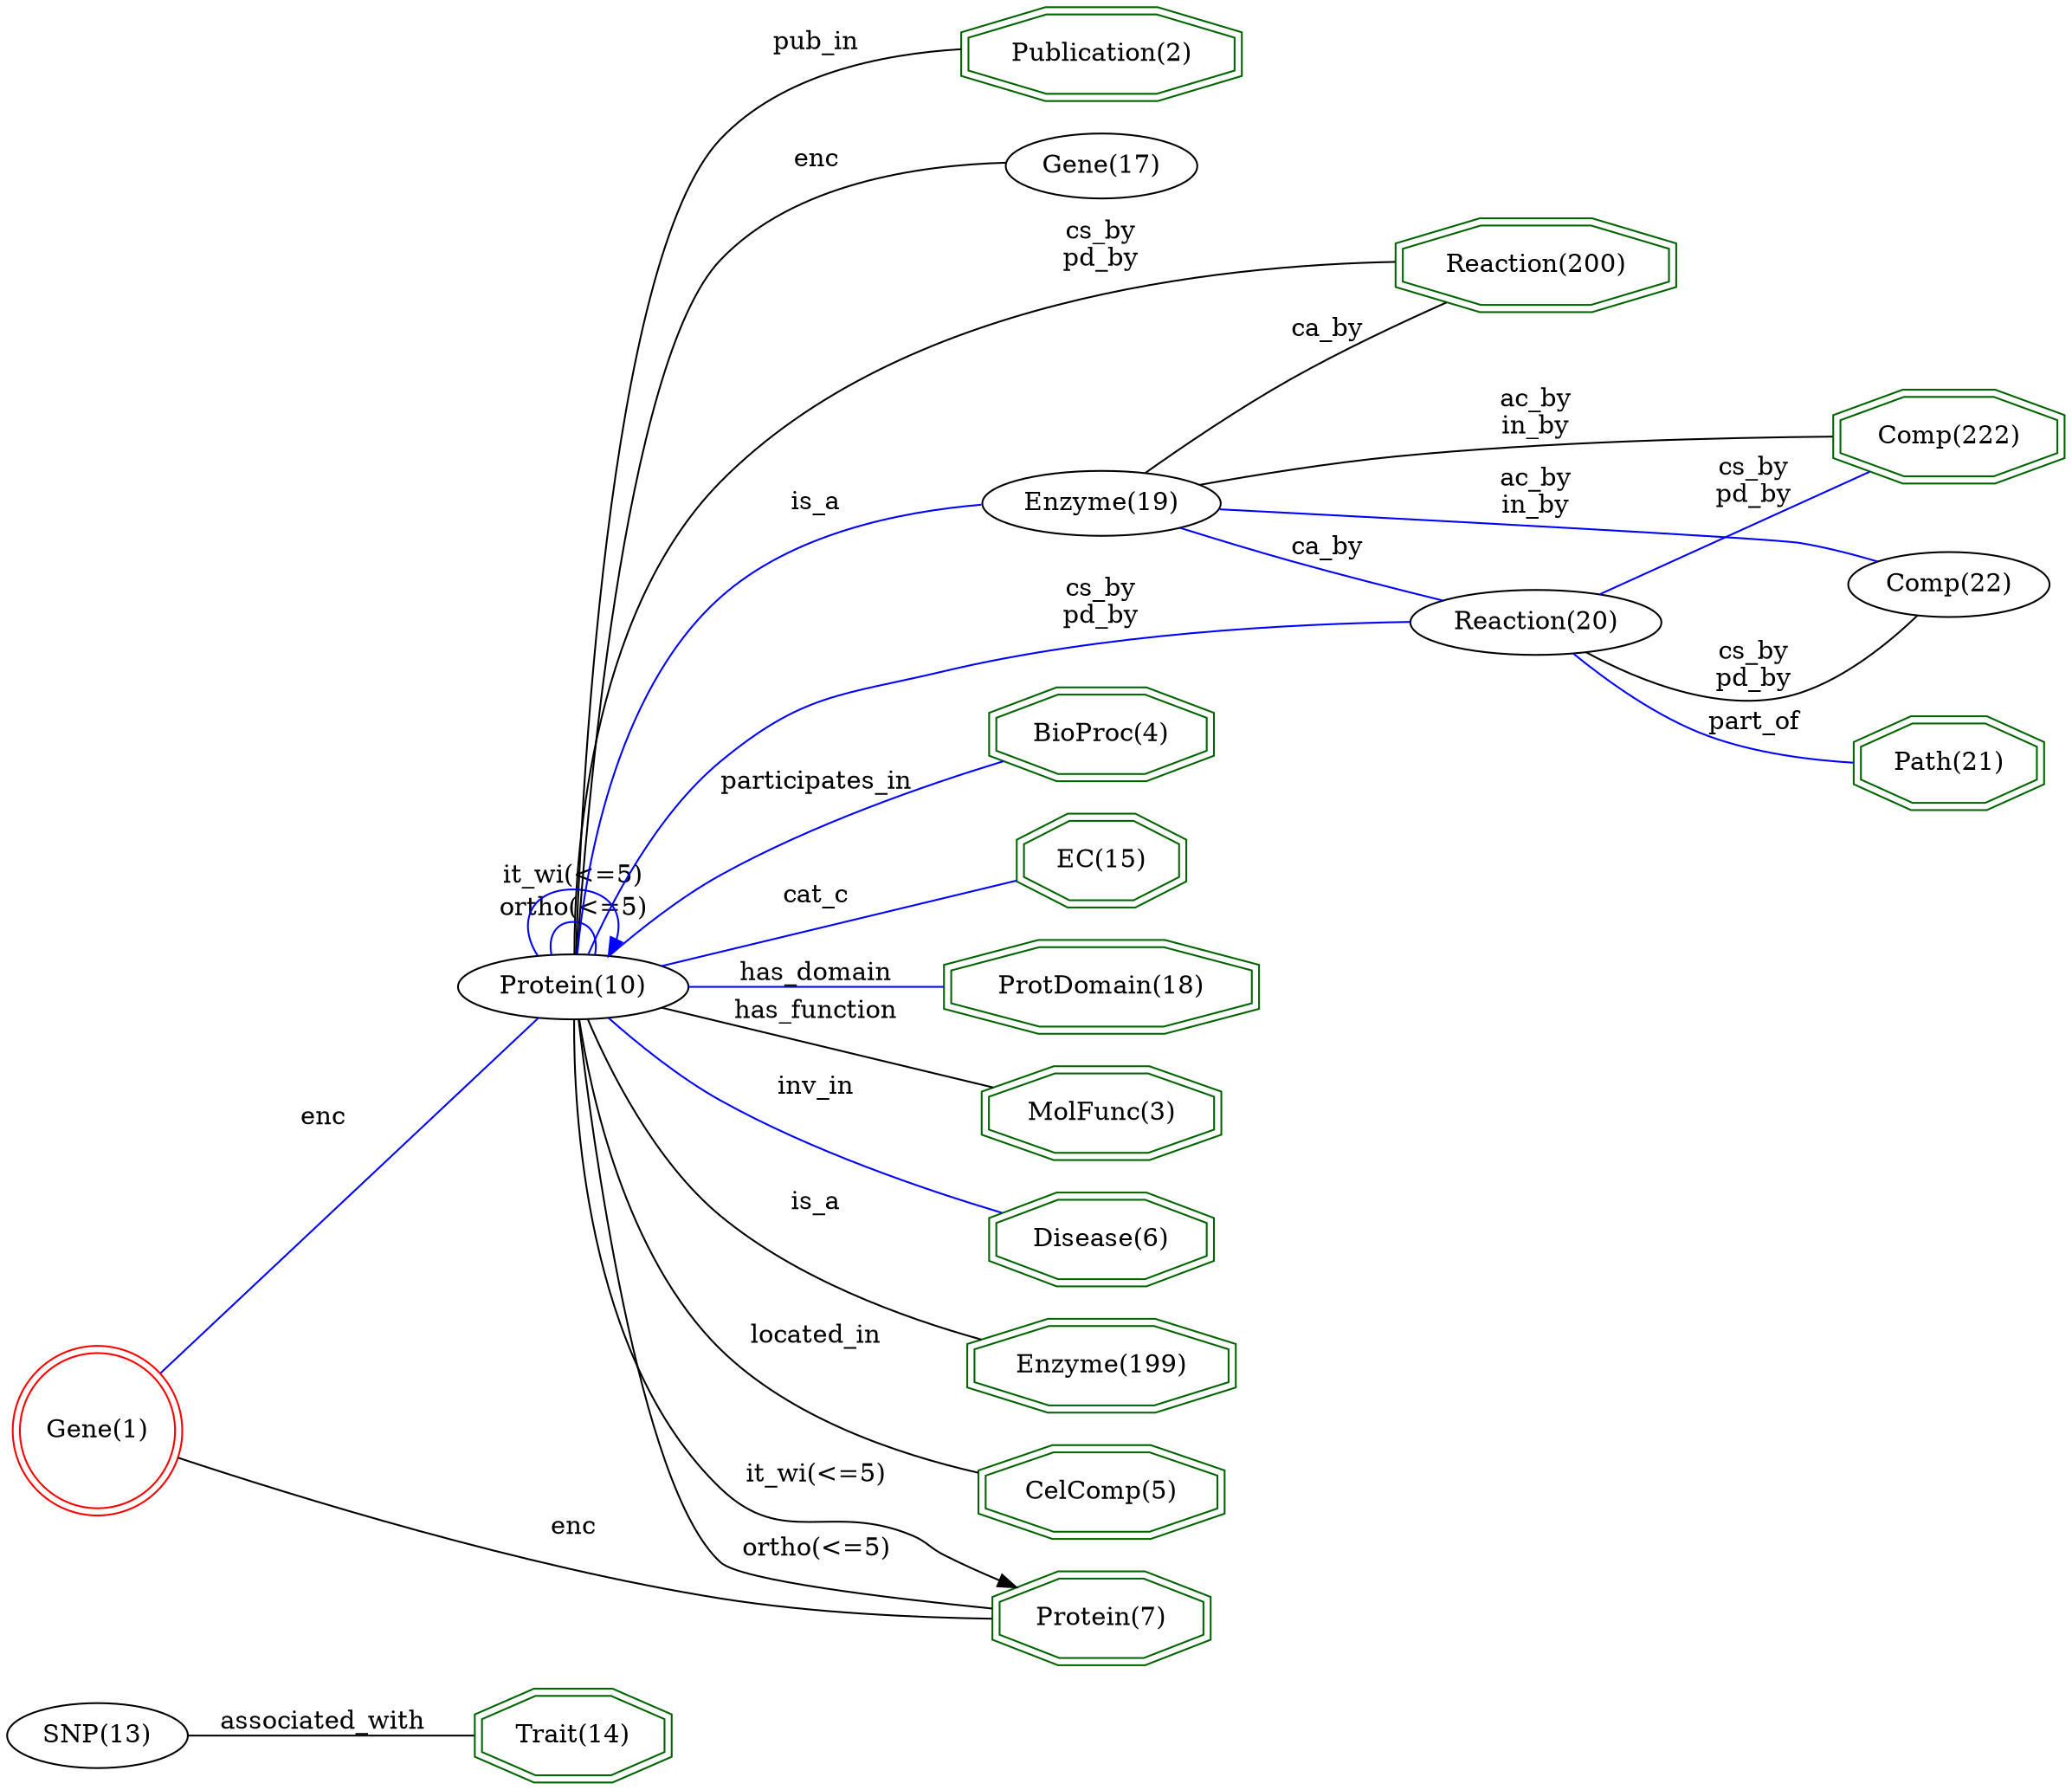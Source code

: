 digraph {
	graph [_draw_="c 9 -#fffffe00 C 7 -#ffffff P 4 0 0 0 910 989.52 910 989.52 0 ",
		bb="0,0,989.52,910",
		dpi=96,
		rankdir=LR,
		xdotversion=1.7
	];
	node [label="\N"];
	"Trait(14)"	[_draw_="c 7 -#006400 p 8 307.26 14.54 307.26 29.46 280.73 40 243.2 40 216.66 29.46 216.66 14.54 243.2 4 280.73 4 c 7 -#006400 p 8 311.28 \
11.83 311.28 32.17 281.5 44 242.43 44 212.65 32.17 212.65 11.83 242.43 0 281.5 0 ",
		_ldraw_="F 14 11 -Times-Roman c 7 -#000000 T 261.96 17.8 0 50.05 9 -Trait(14) ",
		color=darkgreen,
		height=0.61111,
		pos="261.96,22",
		shape=doubleoctagon,
		width=1.3655];
	"Comp(222)"	[_draw_="c 7 -#006400 p 8 985.59 674.54 985.59 689.46 953.28 700 907.6 700 875.3 689.46 875.3 674.54 907.6 664 953.28 664 c 7 -#006400 p \
8 989.59 671.64 989.59 692.36 953.92 704 906.96 704 871.29 692.36 871.29 671.64 906.96 660 953.92 660 ",
		_ldraw_="F 14 11 -Times-Roman c 7 -#000000 T 930.44 677.8 0 64.55 9 -Comp(222) ",
		color=darkgreen,
		height=0.61111,
		pos="930.44,682",
		shape=doubleoctagon,
		width=1.641];
	"Path(21)"	[_draw_="c 7 -#006400 p 8 974.26 501.54 974.26 516.46 948.59 527 912.29 527 886.63 516.46 886.63 501.54 912.29 491 948.59 491 c 7 -#006400 \
p 8 978.25 498.86 978.25 519.14 949.38 531 911.51 531 882.63 519.14 882.63 498.86 911.51 487 949.38 487 ",
		_ldraw_="F 14 11 -Times-Roman c 7 -#000000 T 930.44 504.8 0 48.21 8 -Path(21) ",
		color=darkgreen,
		height=0.61111,
		pos="930.44,509",
		shape=doubleoctagon,
		width=1.3307];
	"BioProc(4)"	[_draw_="c 7 -#006400 p 8 561.9 516.54 561.9 531.46 530.58 542 486.3 542 454.99 531.46 454.99 516.54 486.3 506 530.58 506 c 7 -#006400 p \
8 565.9 513.67 565.9 534.33 531.24 546 485.65 546 450.99 534.33 450.99 513.67 485.65 502 531.24 502 ",
		_ldraw_="F 14 11 -Times-Roman c 7 -#000000 T 508.44 519.8 0 62.21 10 -BioProc(4) ",
		color=darkgreen,
		height=0.61111,
		pos="508.44,524",
		shape=doubleoctagon,
		width=1.5966];
	"EC(15)"	[_draw_="c 7 -#006400 p 8 547.67 454.54 547.67 469.46 524.69 480 492.19 480 469.22 469.46 469.22 454.54 492.19 444 524.69 444 c 7 -#006400 \
p 8 551.68 451.98 551.68 472.02 525.57 484 491.32 484 465.21 472.02 465.21 451.98 491.32 440 525.57 440 ",
		_ldraw_="F 14 11 -Times-Roman c 7 -#000000 T 508.44 457.8 0 41.21 6 -EC(15) ",
		color=darkgreen,
		height=0.61111,
		pos="508.44,462",
		shape=doubleoctagon,
		width=1.1977];
	"Reaction(200)"	[_draw_="c 7 -#006400 p 8 791.12 764.54 791.12 779.46 752.53 790 697.96 790 659.37 779.46 659.37 764.54 697.96 754 752.53 754 c 7 -#006400 \
p 8 795.13 761.49 795.13 782.51 753.07 794 697.42 794 655.36 782.51 655.36 761.49 697.42 750 753.07 750 ",
		_ldraw_="F 14 11 -Times-Roman c 7 -#000000 T 725.25 767.8 0 80.08 13 -Reaction(200) ",
		color=darkgreen,
		height=0.61111,
		pos="725.25,772",
		shape=doubleoctagon,
		width=1.9359];
	"ProtDomain(18)"	[_draw_="c 7 -#006400 p 8 582.3 392.54 582.3 407.46 539.03 418 477.85 418 434.59 407.46 434.59 392.54 477.85 382 539.03 382 c 7 -#006400 \
p 8 586.31 389.4 586.31 410.6 539.52 422 477.37 422 430.58 410.6 430.58 389.4 477.37 378 539.52 378 ",
		_ldraw_="F 14 11 -Times-Roman c 7 -#000000 T 508.44 395.8 0 91.77 14 -ProtDomain(18) ",
		color=darkgreen,
		height=0.61111,
		pos="508.44,400",
		shape=doubleoctagon,
		width=2.1578];
	"MolFunc(3)"	[_draw_="c 7 -#006400 p 8 565.83 330.54 565.83 345.46 532.21 356 484.67 356 451.05 345.46 451.05 330.54 484.67 320 532.21 320 c 7 -#006400 \
p 8 569.85 327.61 569.85 348.39 532.83 360 484.05 360 447.04 348.39 447.04 327.61 484.05 316 532.83 316 ",
		_ldraw_="F 14 11 -Times-Roman c 7 -#000000 T 508.44 333.8 0 67.66 10 -MolFunc(3) ",
		color=darkgreen,
		height=0.61111,
		pos="508.44,338",
		shape=doubleoctagon,
		width=1.7];
	"Disease(6)"	[_draw_="c 7 -#006400 p 8 560.19 268.54 560.19 283.46 529.88 294 487.01 294 456.7 283.46 456.7 268.54 487.01 258 529.88 258 c 7 -#006400 \
p 8 564.18 265.7 564.18 286.3 530.55 298 486.34 298 452.7 286.3 452.7 265.7 486.34 254 530.55 254 ",
		_ldraw_="F 14 11 -Times-Roman c 7 -#000000 T 508.44 271.8 0 59.86 10 -Disease(6) ",
		color=darkgreen,
		height=0.61111,
		pos="508.44,276",
		shape=doubleoctagon,
		width=1.5519];
	"Enzyme(199)"	[_draw_="c 7 -#006400 p 8 571.51 206.54 571.51 221.46 534.57 232 482.32 232 445.38 221.46 445.38 206.54 482.32 196 534.57 196 c 7 -#006400 \
p 8 575.51 203.53 575.51 224.47 535.13 236 481.76 236 441.37 224.47 441.37 203.53 481.76 192 535.13 192 ",
		_ldraw_="F 14 11 -Times-Roman c 7 -#000000 T 508.44 209.8 0 76.19 11 -Enzyme(199) ",
		color=darkgreen,
		height=0.61111,
		pos="508.44,214",
		shape=doubleoctagon,
		width=1.8621];
	"CelComp(5)"	[_draw_="c 7 -#006400 p 8 567.05 144.54 567.05 159.46 532.72 170 484.17 170 449.84 159.46 449.84 144.54 484.17 134 532.72 134 c 7 -#006400 \
p 8 571.03 141.59 571.03 162.41 533.31 174 483.57 174 445.85 162.41 445.85 141.59 483.57 130 533.31 130 ",
		_ldraw_="F 14 11 -Times-Roman c 7 -#000000 T 508.44 147.8 0 69.99 10 -CelComp(5) ",
		color=darkgreen,
		height=0.61111,
		pos="508.44,152",
		shape=doubleoctagon,
		width=1.7443];
	"Protein(7)"	[_draw_="c 7 -#006400 p 8 557.96 82.54 557.96 97.46 528.96 108 487.93 108 458.92 97.46 458.92 82.54 487.93 72 528.96 72 c 7 -#006400 p 8 \
561.95 79.74 561.95 100.26 529.65 112 487.23 112 454.94 100.26 454.94 79.74 487.23 68 529.65 68 ",
		_ldraw_="F 14 11 -Times-Roman c 7 -#000000 T 508.44 85.8 0 56.77 10 -Protein(7) ",
		color=darkgreen,
		height=0.61111,
		pos="508.44,90",
		shape=doubleoctagon,
		width=1.4931];
	"Publication(2)"	[_draw_="c 7 -#006400 p 8 574.34 880.54 574.34 895.46 535.74 906 481.15 906 442.55 895.46 442.55 880.54 481.15 870 535.74 870 c 7 -#006400 \
p 8 578.35 877.49 578.35 898.51 536.28 910 480.61 910 438.54 898.51 438.54 877.49 480.61 866 536.28 866 ",
		_ldraw_="F 14 11 -Times-Roman c 7 -#000000 T 508.44 883.8 0 80.1 14 -Publication(2) ",
		color=darkgreen,
		height=0.61111,
		pos="508.44,888",
		shape=doubleoctagon,
		width=1.9362];
	"Gene(1)"	[_draw_="c 7 -#ff0000 e 43.08 179 39.15 39.15 c 7 -#ff0000 e 43.08 179 43.15 43.15 ",
		_ldraw_="F 14 11 -Times-Roman c 7 -#000000 T 43.08 174.8 0 45.86 7 -Gene(1) ",
		color=red,
		height=1.1966,
		pos="43.077,179",
		shape=doublecircle,
		width=1.1966];
	"Gene(1)" -> "Protein(7)"	[_draw_="c 7 -#000000 B 7 83.6 163.6 138.12 143.21 239.95 108.18 330.35 94 371.82 87.49 419.41 86.79 454.81 87.55 ",
		_ldraw_="F 14 11 -Times-Roman c 7 -#000000 T 261.96 123.8 0 19.43 3 -enc ",
		arrowhead=none,
		color=black,
		label=enc,
		lp="261.96,128",
		pos="83.599,163.6 138.12,143.21 239.95,108.18 330.35,94 371.82,87.494 419.41,86.789 454.81,87.548"];
	"Protein(10)"	[_draw_="c 7 -#000000 e 261.96 400 50.27 18 ",
		_ldraw_="F 14 11 -Times-Roman c 7 -#000000 T 261.96 395.8 0 63.77 11 -Protein(10) ",
		height=0.5,
		pos="261.96,400",
		width=1.3996];
	"Gene(1)" -> "Protein(10)"	[_draw_="c 7 -#0000ff B 4 73.78 209.27 120.07 256.43 207.89 345.92 244.4 383.12 ",
		_ldraw_="F 14 11 -Times-Roman c 7 -#000000 T 148.86 330.8 0 19.43 3 -enc ",
		arrowhead=none,
		color=blue,
		label=enc,
		lp="148.86,335",
		pos="73.779,209.27 120.07,256.43 207.89,345.92 244.4,383.12"];
	"SNP(13)"	[_draw_="c 7 -#000000 e 43.08 22 41.13 18 ",
		_ldraw_="F 14 11 -Times-Roman c 7 -#000000 T 43.08 17.8 0 49.01 7 -SNP(13) ",
		height=0.5,
		pos="43.077,22",
		width=1.1406];
	"SNP(13)" -> "Trait(14)"	[_draw_="c 7 -#000000 B 4 84.36 22 120.62 22 173.98 22 212.55 22 ",
		_ldraw_="F 14 11 -Times-Roman c 7 -#000000 T 148.86 24.8 0 89.42 15 -associated_with ",
		arrowhead=none,
		color=black,
		label=associated_with,
		lp="148.86,29",
		pos="84.363,22 120.62,22 173.98,22 212.55,22"];
	"Reaction(20)"	[_draw_="c 7 -#000000 e 725.25 582 56.04 18 ",
		_ldraw_="F 14 11 -Times-Roman c 7 -#000000 T 725.25 577.8 0 73.08 12 -Reaction(20) ",
		height=0.5,
		pos="725.25,582",
		width=1.5631];
	"Reaction(20)" -> "Comp(222)"	[_draw_="c 7 -#0000ff B 4 756.67 596.97 793.2 614.95 854.42 645.08 893.32 664.22 ",
		_ldraw_="F 14 11 -Times-Roman c 7 -#000000 T 833.15 659.8 0 32.66 5 -cs_by F 14 11 -Times-Roman c 7 -#000000 T 833.15 645.8 0 35 5 -pd_by ",
		arrowhead=none,
		color=blue,
		label="cs_by\npd_by",
		lp="833.15,657",
		pos="756.67,596.97 793.2,614.95 854.42,645.08 893.32,664.22"];
	"Reaction(20)" -> "Path(21)"	[_draw_="c 7 -#0000ff B 7 746.19 565.13 762.91 551.95 787.98 534.37 812.94 525 834.92 516.75 860.66 512.68 882.35 510.71 ",
		_ldraw_="F 14 11 -Times-Roman c 7 -#000000 T 833.15 527.8 0 40.43 7 -part_of ",
		arrowhead=none,
		color=blue,
		label=part_of,
		lp="833.15,532",
		pos="746.19,565.13 762.91,551.95 787.98,534.37 812.94,525 834.92,516.75 860.66,512.68 882.35,510.71"];
	"Comp(22)"	[_draw_="c 7 -#000000 e 930.44 603 46.42 18 ",
		_ldraw_="F 14 11 -Times-Roman c 7 -#000000 T 930.44 598.8 0 57.55 8 -Comp(22) ",
		height=0.5,
		pos="930.44,603",
		width=1.2906];
	"Reaction(20)" -> "Comp(22)"	[_draw_="c 7 -#000000 B 7 751.79 566.11 777.61 552.1 818.57 535.57 853.37 547 876.74 554.67 898.84 572.58 913.14 586.1 ",
		_ldraw_="F 14 11 -Times-Roman c 7 -#000000 T 833.15 563.8 0 32.66 5 -cs_by F 14 11 -Times-Roman c 7 -#000000 T 833.15 549.8 0 35 5 -pd_by ",
		arrowhead=none,
		color=black,
		label="cs_by\npd_by",
		lp="833.15,561",
		pos="751.79,566.11 777.61,552.1 818.57,535.57 853.37,547 876.74,554.67 898.84,572.58 913.14,586.1"];
	"Protein(10)" -> "BioProc(4)"	[_draw_="c 7 -#0000ff B 7 280.06 416.93 293.02 429.04 311.71 445.08 330.35 456 371.69 480.22 423.25 498.88 460.05 510.47 ",
		_ldraw_="F 14 11 -Times-Roman c 7 -#000000 T 371.55 495.8 0 82.41 15 -participates_in ",
		arrowhead=none,
		color=blue,
		label=participates_in,
		lp="371.55,500",
		pos="280.06,416.93 293.02,429.04 311.71,445.08 330.35,456 371.69,480.22 423.25,498.88 460.05,510.47"];
	"Protein(10)" -> "EC(15)"	[_draw_="c 7 -#0000ff B 7 302.84 410.78 311.88 413.18 321.44 415.7 330.35 418 376.52 429.9 429.61 443.02 465.53 451.8 ",
		_ldraw_="F 14 11 -Times-Roman c 7 -#000000 T 371.55 440.8 0 29.53 5 -cat_c ",
		arrowhead=none,
		color=blue,
		label=cat_c,
		lp="371.55,445",
		pos="302.84,410.78 311.88,413.18 321.44,415.7 330.35,418 376.52,429.9 429.61,443.02 465.53,451.8"];
	"Protein(10)" -> "Reaction(200)"	[_draw_="c 7 -#000000 B 7 262.39 418.3 261.98 464.07 267.31 584.69 330.35 653 414.77 744.48 566.76 766.56 655.22 771.33 ",
		_ldraw_="F 14 11 -Times-Roman c 7 -#000000 T 508.44 780.8 0 32.66 5 -cs_by F 14 11 -Times-Roman c 7 -#000000 T 508.44 766.8 0 35 5 -pd_by ",
		arrowhead=none,
		color=black,
		label="cs_by\npd_by",
		lp="508.44,778",
		pos="262.39,418.3 261.98,464.07 267.31,584.69 330.35,653 414.77,744.48 566.76,766.56 655.22,771.33"];
	"Protein(10)" -> "ProtDomain(18)"	[_draw_="c 7 -#0000ff B 4 312.44 400 346.34 400 391.99 400 430.6 400 ",
		_ldraw_="F 14 11 -Times-Roman c 7 -#000000 T 371.55 402.8 0 67.66 10 -has_domain ",
		arrowhead=none,
		color=blue,
		label=has_domain,
		lp="371.55,407",
		pos="312.44,400 346.34,400 391.99,400 430.6,400"];
	"Protein(10)" -> "MolFunc(3)"	[_draw_="c 7 -#000000 B 7 302.84 389.22 311.88 386.82 321.44 384.3 330.35 382 372.07 371.25 419.44 359.5 454.69 350.85 ",
		_ldraw_="F 14 11 -Times-Roman c 7 -#000000 T 371.55 384.8 0 72.32 12 -has_function ",
		arrowhead=none,
		color=black,
		label=has_function,
		lp="371.55,389",
		pos="302.84,389.22 311.88,386.82 321.44,384.3 330.35,382 372.07,371.25 419.44,359.5 454.69,350.85"];
	"Protein(10)" -> "Disease(6)"	[_draw_="c 7 -#0000ff B 7 279.72 382.98 292.65 370.6 311.46 354.11 330.35 343 371.71 318.66 423.5 300.29 460.36 289 ",
		_ldraw_="F 14 11 -Times-Roman c 7 -#000000 T 371.55 345.8 0 35.78 6 -inv_in ",
		arrowhead=none,
		color=blue,
		label=inv_in,
		lp="371.55,350",
		pos="279.72,382.98 292.65,370.6 311.46,354.11 330.35,343 371.71,318.66 423.5,300.29 460.36,289"];
	"Protein(10)" -> "Enzyme(199)"	[_draw_="c 7 -#000000 B 7 269.6 382.12 279.45 357.83 300.07 314.39 330.35 288 365.01 257.79 413.77 238.64 451.35 227.42 ",
		_ldraw_="F 14 11 -Times-Roman c 7 -#000000 T 371.55 290.8 0 22.55 4 -is_a ",
		arrowhead=none,
		color=black,
		label=is_a,
		lp="371.55,295",
		pos="269.6,382.12 279.45,357.83 300.07,314.39 330.35,288 365.01,257.79 413.77,238.64 451.35,227.42"];
	"Protein(10)" -> "CelComp(5)"	[_draw_="c 7 -#000000 B 7 265.04 381.89 269.99 346.69 285.64 268.5 330.35 223 361.81 190.99 409.58 172.97 447.58 163.1 ",
		_ldraw_="F 14 11 -Times-Roman c 7 -#000000 T 371.55 225.8 0 58.31 10 -located_in ",
		arrowhead=none,
		color=black,
		label=located_in,
		lp="371.55,230",
		pos="265.04,381.89 269.99,346.69 285.64,268.5 330.35,223 361.81,190.99 409.58,172.97 447.58,163.1"];
	"Protein(10)" -> "Protein(7)"	[_draw_="c 7 -#000000 B 7 264.58 382 270.09 325.07 290.02 150.6 330.35 114 348.15 97.84 409.32 92.45 454.81 90.71 ",
		_ldraw_="F 14 11 -Times-Roman c 7 -#000000 T 371.55 116.8 0 61.67 10 -ortho(<=5) ",
		arrowhead=none,
		color=black,
		label="ortho(<=5)",
		lp="371.55,121",
		pos="264.58,382 270.09,325.07 290.02,150.6 330.35,114 348.15,97.839 409.32,92.449 454.81,90.713"];
	"Protein(10)" -> "Protein(7)"	[_draw_="c 7 -#000000 B 10 262.63 381.75 262.82 337.25 269.52 222.1 330.35 157 356.86 128.63 376.42 141.68 412.76 128 421.98 124.53 441.06 \
116.9 459.69 109.39 ",
		_hdraw_="S 5 -solid c 7 -#000000 C 7 -#000000 P 3 461.08 112.6 469.04 105.61 458.46 106.11 ",
		_ldraw_="F 14 11 -Times-Roman c 7 -#000000 T 371.55 159.8 0 60.89 10 -it_wi(<=5) ",
		arrowhead=normal,
		color=black,
		label="it_wi(<=5)",
		lp="371.55,164",
		pos="e,469.04,105.61 262.63,381.75 262.82,337.25 269.52,222.1 330.35,157 356.86,128.63 376.42,141.68 412.76,128 421.98,124.53 441.06,\
116.9 459.69,109.39"];
	"Protein(10)" -> "Publication(2)"	[_draw_="c 7 -#000000 B 7 263.19 418.09 264.51 492.76 273.27 776.1 330.35 840 357.3 870.17 401.09 882.22 438.39 886.7 ",
		_ldraw_="F 14 11 -Times-Roman c 7 -#000000 T 371.55 884.8 0 38.89 6 -pub_in ",
		arrowhead=none,
		color=black,
		label=pub_in,
		lp="371.55,889",
		pos="263.19,418.09 264.51,492.76 273.27,776.1 330.35,840 357.3,870.17 401.09,882.22 438.39,886.7"];
	"Protein(10)" -> "Reaction(20)"	[_draw_="c 7 -#0000ff B 7 269.84 418.09 279.84 442.2 300.49 484.86 330.35 511 426.94 595.56 589.27 595.05 672.14 588.21 ",
		_ldraw_="F 14 11 -Times-Roman c 7 -#000000 T 508.44 606.8 0 32.66 5 -cs_by F 14 11 -Times-Roman c 7 -#000000 T 508.44 592.8 0 35 5 -pd_by ",
		arrowhead=none,
		color=blue,
		label="cs_by\npd_by",
		lp="508.44,604",
		pos="269.84,418.09 279.84,442.2 300.49,484.86 330.35,511 426.94,595.56 589.27,595.05 672.14,588.21"];
	"Protein(10)" -> "Protein(10)"	[_draw_="c 7 -#0000ff B 7 252.25 417.78 250.6 427.31 253.84 436 261.96 436 270.08 436 273.32 427.31 271.67 417.78 ",
		_ldraw_="F 14 11 -Times-Roman c 7 -#000000 T 261.96 438.8 0 61.67 10 -ortho(<=5) ",
		arrowhead=none,
		color=blue,
		label="ortho(<=5)",
		lp="261.96,443",
		pos="252.25,417.78 250.6,427.31 253.84,436 261.96,436 270.08,436 273.32,427.31 271.67,417.78"];
	"Protein(10)" -> "Protein(10)"	[_draw_="c 7 -#0000ff B 7 246.16 417.14 236.87 434.58 242.13 454 261.96 454 278.23 454 284.69 440.94 281.36 426.61 ",
		_hdraw_="S 5 -solid c 7 -#0000ff C 7 -#0000ff P 3 284.59 425.25 277.76 417.14 278.04 427.73 ",
		_ldraw_="F 14 11 -Times-Roman c 7 -#000000 T 261.96 456.8 0 60.89 10 -it_wi(<=5) ",
		arrowhead=normal,
		color=blue,
		label="it_wi(<=5)",
		lp="261.96,461",
		pos="e,277.76,417.14 246.16,417.14 236.87,434.58 242.13,454 261.96,454 278.23,454 284.69,440.94 281.36,426.61"];
	"Gene(17)"	[_draw_="c 7 -#000000 e 508.44 830 43.5 18 ",
		_ldraw_="F 14 11 -Times-Roman c 7 -#000000 T 508.44 825.8 0 52.86 8 -Gene(17) ",
		height=0.5,
		pos="508.44,830",
		width=1.2083];
	"Protein(10)" -> "Gene(17)"	[_draw_="c 7 -#000000 B 7 263.69 418.11 266.8 486.18 281.12 725.6 330.35 780 364.32 817.54 424.12 827.77 464.73 830.1 ",
		_ldraw_="F 14 11 -Times-Roman c 7 -#000000 T 371.55 824.8 0 19.43 3 -enc ",
		arrowhead=none,
		color=black,
		label=enc,
		lp="371.55,829",
		pos="263.69,418.11 266.8,486.18 281.12,725.6 330.35,780 364.32,817.54 424.12,827.77 464.73,830.1"];
	"Enzyme(19)"	[_draw_="c 7 -#000000 e 508.44 646 53.63 18 ",
		_ldraw_="F 14 11 -Times-Roman c 7 -#000000 T 508.44 641.8 0 69.19 10 -Enzyme(19) ",
		height=0.5,
		pos="508.44,646",
		width=1.4949];
	"Protein(10)" -> "Enzyme(19)"	[_draw_="c 7 -#0000ff B 7 263.8 418.09 266.58 456.57 278.58 547.05 330.35 596 363.77 627.61 415.63 639.48 454.61 643.81 ",
		_ldraw_="F 14 11 -Times-Roman c 7 -#000000 T 371.55 637.8 0 22.55 4 -is_a ",
		arrowhead=none,
		color=blue,
		label=is_a,
		lp="371.55,642",
		pos="263.8,418.09 266.58,456.57 278.58,547.05 330.35,596 363.77,627.61 415.63,639.48 454.61,643.81"];
	"Enzyme(19)" -> "Comp(222)"	[_draw_="c 7 -#000000 B 7 554.3 655.66 583.09 661.44 621.35 668.35 655.55 672 729.72 679.91 815.74 681.89 871.3 682.22 ",
		_ldraw_="F 14 11 -Times-Roman c 7 -#000000 T 725.25 696.8 0 33.43 5 -ac_by F 14 11 -Times-Roman c 7 -#000000 T 725.25 682.8 0 31.89 5 -in_\
by ",
		arrowhead=none,
		color=black,
		label="ac_by\nin_by",
		lp="725.25,694",
		pos="554.3,655.66 583.09,661.44 621.35,668.35 655.55,672 729.72,679.91 815.74,681.89 871.3,682.22"];
	"Enzyme(19)" -> "Reaction(200)"	[_draw_="c 7 -#000000 B 7 530.1 662.8 548.78 677.56 577.38 699.1 604.12 715 629.02 729.8 658.38 743.79 681.84 754.21 ",
		_ldraw_="F 14 11 -Times-Roman c 7 -#000000 T 620.84 734.8 0 33.43 5 -ca_by ",
		arrowhead=none,
		color=black,
		label=ca_by,
		lp="620.84,739",
		pos="530.1,662.8 548.78,677.56 577.38,699.1 604.12,715 629.02,729.8 658.38,743.79 681.84,754.21"];
	"Enzyme(19)" -> "Reaction(20)"	[_draw_="c 7 -#0000ff B 7 547.6 633.61 564.83 628.1 585.46 621.6 604.12 616 629.87 608.28 658.85 600.06 681.9 593.64 ",
		_ldraw_="F 14 11 -Times-Roman c 7 -#000000 T 620.84 618.8 0 33.43 5 -ca_by ",
		arrowhead=none,
		color=blue,
		label=ca_by,
		lp="620.84,623",
		pos="547.6,633.61 564.83,628.1 585.46,621.6 604.12,616 629.87,608.28 658.85,600.06 681.9,593.64"];
	"Enzyme(19)" -> "Comp(22)"	[_draw_="c 7 -#0000ff B 7 562.07 643.62 651.34 639.49 825.54 630.94 853.37 626 867.5 623.49 882.7 619.22 895.78 615.04 ",
		_ldraw_="F 14 11 -Times-Roman c 7 -#000000 T 725.25 655.8 0 33.43 5 -ac_by F 14 11 -Times-Roman c 7 -#000000 T 725.25 641.8 0 31.89 5 -in_\
by ",
		arrowhead=none,
		color=blue,
		label="ac_by\nin_by",
		lp="725.25,653",
		pos="562.07,643.62 651.34,639.49 825.54,630.94 853.37,626 867.5,623.49 882.7,619.22 895.78,615.04"];
}
